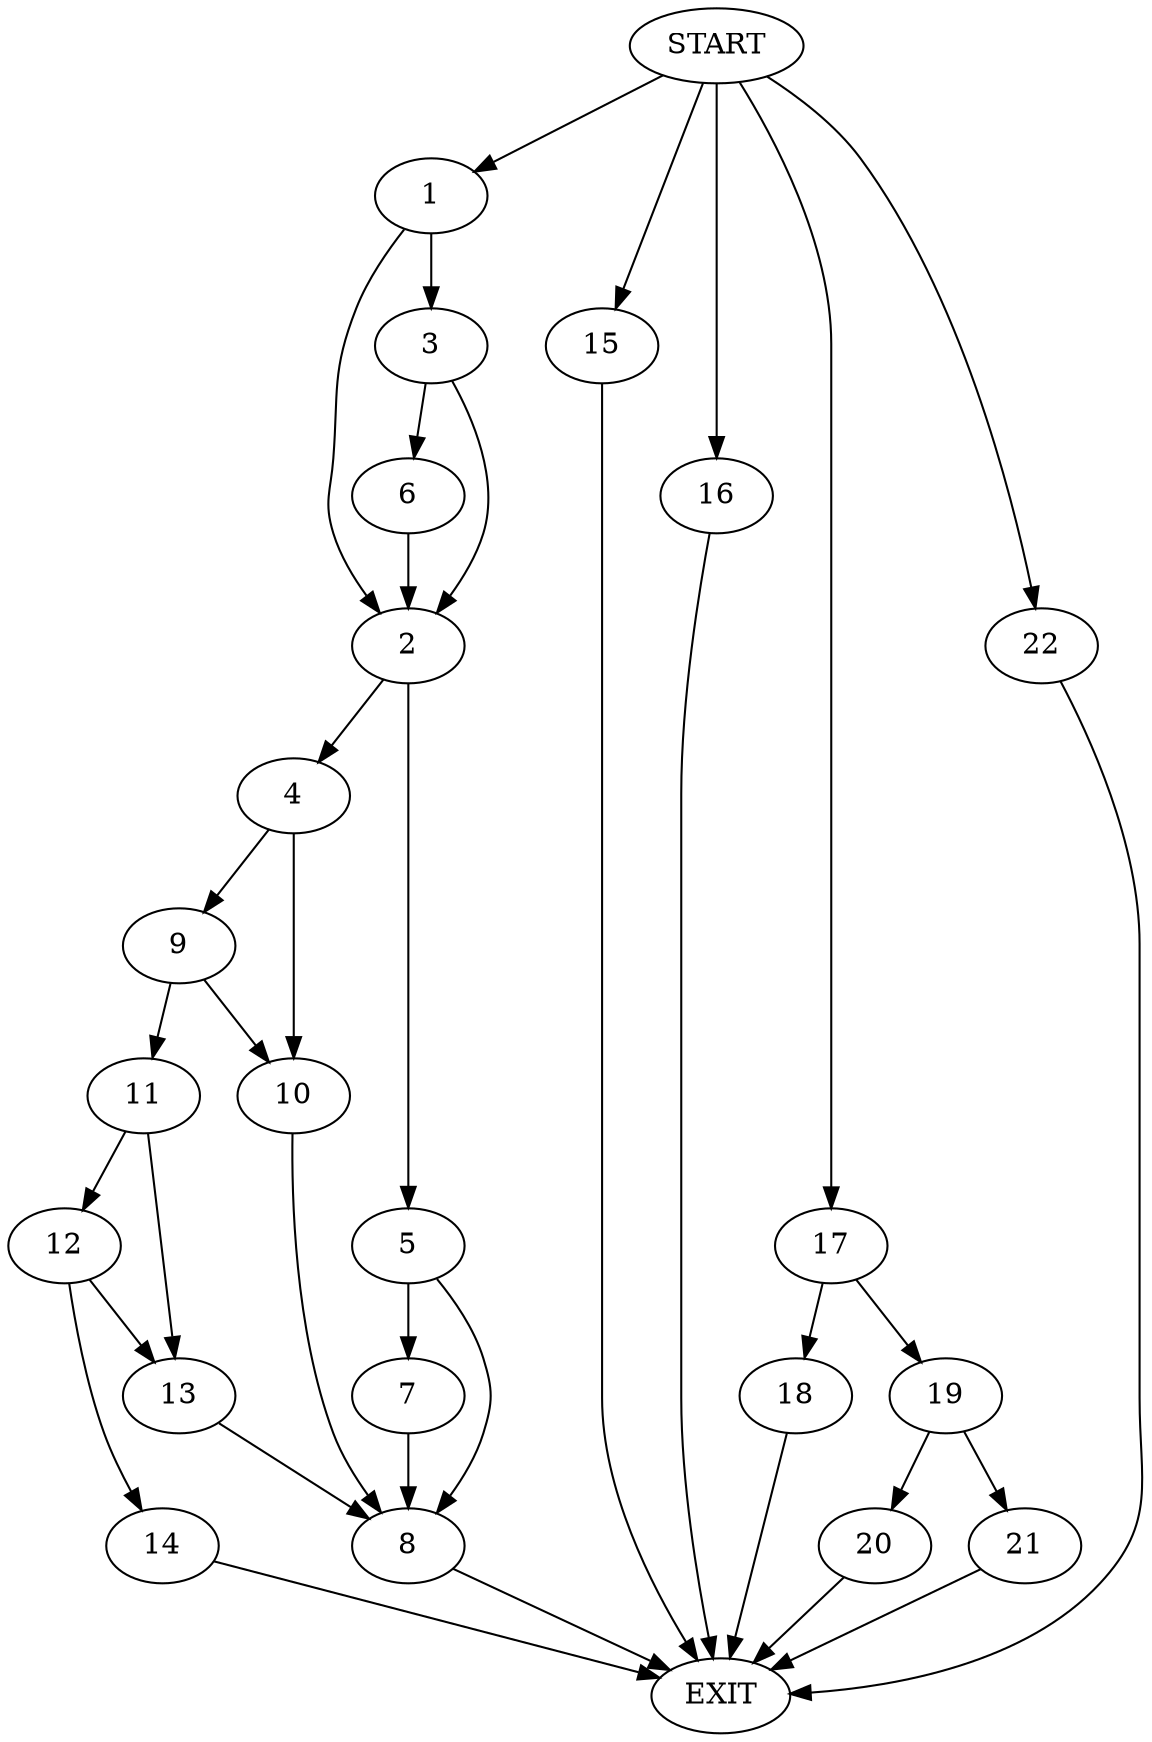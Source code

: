 digraph {
0 [label="START"]
23 [label="EXIT"]
0 -> 1
1 -> 2
1 -> 3
2 -> 4
2 -> 5
3 -> 2
3 -> 6
6 -> 2
5 -> 7
5 -> 8
4 -> 9
4 -> 10
8 -> 23
7 -> 8
10 -> 8
9 -> 10
9 -> 11
11 -> 12
11 -> 13
12 -> 13
12 -> 14
13 -> 8
14 -> 23
0 -> 15
15 -> 23
0 -> 16
16 -> 23
0 -> 17
17 -> 18
17 -> 19
19 -> 20
19 -> 21
18 -> 23
20 -> 23
21 -> 23
0 -> 22
22 -> 23
}
